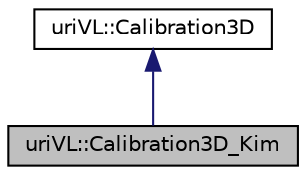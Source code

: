 digraph "uriVL::Calibration3D_Kim"
{
  edge [fontname="Helvetica",fontsize="10",labelfontname="Helvetica",labelfontsize="10"];
  node [fontname="Helvetica",fontsize="10",shape=record];
  Node1 [label="uriVL::Calibration3D_Kim",height=0.2,width=0.4,color="black", fillcolor="grey75", style="filled", fontcolor="black"];
  Node2 -> Node1 [dir="back",color="midnightblue",fontsize="10",style="solid",fontname="Helvetica"];
  Node2 [label="uriVL::Calibration3D",height=0.2,width=0.4,color="black", fillcolor="white", style="filled",URL="$classuriVL_1_1Calibration3D.html",tooltip="The base virtual Calibration3D class. "];
}
